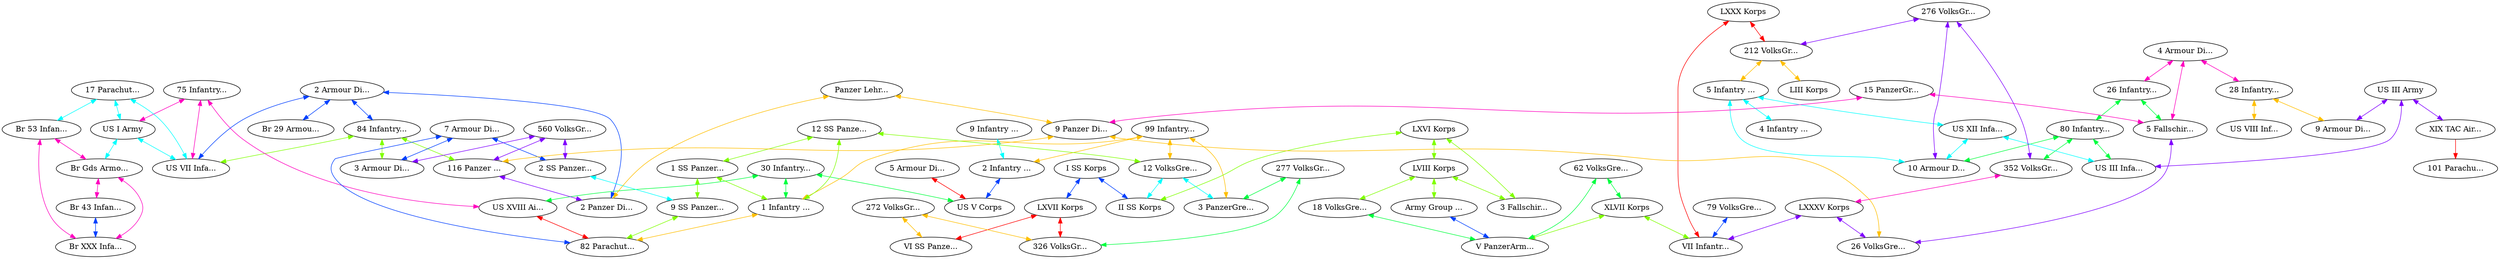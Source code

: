 graph x {
"US I Army" [pos="2.45833333333333,-2.19444444444444",label="US I Army"]
"US III Army" [pos="3.90277777777778,-7.36111111111111",label="US III Army"]
"US V Corps" [pos="5.125,-1.40277777777778",label="US V Corps"]
"Br XXX Infantry Corps" [pos="2.02777777777778,-0.777777777777778",label="Br XXX Infa..."]
"Br 53 Infantry Division" [pos="1.47222222222222,-1.51388888888889",label="Br 53 Infan..."]
"Br 43 Infantry Division" [pos="3.5,-0.777777777777778",label="Br 43 Infan..."]
"US VII Infantry Corps" [pos="2.5,-2.86111111111111",label="US VII Infa..."]
"84 Infantry Division" [pos="2.94444444444444,-3.48611111111111",label="84 Infantry..."]
"75 Infantry Division" [pos="3.36111111111111,-2.55555555555556",label="75 Infantry..."]
"30 Infantry Division" [pos="5.125,-2",label="30 Infantry..."]
"1 Infantry Division" [pos="5.72222222222222,-2.30555555555556",label="1 Infantry ..."]
"99 Infantry Division" [pos="6.25,-1.98611111111111",label="99 Infantry..."]
"2 Infantry Division" [pos="6.19444444444444,-1.38888888888889",label="2 Infantry ..."]
"9 Infantry Division" [pos="6.26388888888889,-0.861111111111111",label="9 Infantry ..."]
"US VIII Infantry Corps" [pos="2.95833333333333,-6.31944444444444",label="US VIII Inf..."]
"28 Infantry Division" [pos="3.66666666666667,-6.48611111111111",label="28 Infantry..."]
"26 Infantry Division" [pos="5.08333333333333,-6.61111111111111",label="26 Infantry..."]
"US III Infantry Corps" [pos="4.81944444444444,-7.41666666666667",label="US III Infa..."]
"80 Infantry Division" [pos="5.72222222222222,-6.86111111111111",label="80 Infantry..."]
"US XII Infantry Corps" [pos="5.97222222222222,-7.44444444444444",label="US XII Infa..."]
"5 Infantry Division" [pos="6.95833333333333,-7.20833333333333",label="5 Infantry ..."]
"4 Infantry Division" [pos="7.45833333333333,-7.48611111111111",label="4 Infantry ..."]
"Br Gds Armour Division" [pos="2.26388888888889,-1.40277777777778",label="Br Gds Armo..."]
"Br 29 Armour Brigade" [pos="1.48611111111111,-4.38888888888889",label="Br 29 Armou..."]
"2 Armour Division" [pos="2.06944444444444,-3.51388888888889",label="2 Armour Di..."]
"3 Armour Division" [pos="3.83333333333333,-3.30555555555556",label="3 Armour Di..."]
"7 Armour Division" [pos="4.38888888888889,-2.94444444444444",label="7 Armour Di..."]
"5 Armour Division" [pos="5.09722222222222,-0.777777777777778",label="5 Armour Di..."]
"9 Armour Division" [pos="3.23611111111111,-7",label="9 Armour Di..."]
"4 Armour Division" [pos="4.375,-6.58333333333333",label="4 Armour Di..."]
"10 Armour Division" [pos="6.375,-6.94444444444444",label="10 Armour D..."]
"US XVIII Airborne Corps" [pos="4.29166666666667,-2.18055555555556",label="US XVIII Ai..."]
"82 Parachute Division" [pos="4.97222222222222,-2.63888888888889",label="82 Parachut..."]
"17 Parachute Division" [pos="1.56944444444444,-2.43055555555556",label="17 Parachut..."]
"101 Parachute Division" [pos="4.61111111111111,-5.26388888888889",label="101 Parachu..."]
"XIX TAC Air Force" [pos="2.98611111111111,-7.47222222222222",label="XIX TAC Air..."]
"Army Group B" [pos="7.65277777777778,-4.45833333333333",label="Army Group ..."]
"V PanzerArmee" [pos="6.83333333333333,-4.27777777777778",label="V PanzerArm..."]
"VII Infantrie Armee" [pos="7.97222222222222,-5.5",label="VII Infantr..."]
"VI SS PanzerArmee" [pos="7.95833333333333,-0.763888888888889",label="VI SS Panze..."]
"LXVII Korps" [pos="8.02777777777778,-1.40277777777778",label="LXVII Korps"]
"I SS Korps" [pos="8.01388888888889,-1.93055555555556",label="I SS Korps"]
"II SS Korps" [pos="8,-2.47222222222222",label="II SS Korps"]
"LXVI Korps" [pos="7.97222222222222,-3.51388888888889",label="LXVI Korps"]
"LVIII Korps" [pos="7.45833333333333,-3.80555555555556",label="LVIII Korps"]
"XLVII Korps" [pos="6.63888888888889,-5.05555555555556",label="XLVII Korps"]
"LXXXV Korps" [pos="6.83333333333333,-5.68055555555556",label="LXXXV Korps"]
"LXXX Korps" [pos="8.02777777777778,-6.11111111111111",label="LXXX Korps"]
"LIII Korps" [pos="8.05555555555556,-6.91666666666667",label="LIII Korps"]
"12 SS Panzer Division" [pos="6.36111111111111,-2.72222222222222",label="12 SS Panze..."]
"1 SS Panzer Division" [pos="5.68055555555556,-2.84722222222222",label="1 SS Panzer..."]
"9 SS Panzer Division" [pos="5.125,-3.18055555555556",label="9 SS Panzer..."]
"2 SS Panzer Division" [pos="4.63888888888889,-3.51388888888889",label="2 SS Panzer..."]
"116 Panzer Division" [pos="3.30555555555556,-4",label="116 Panzer ..."]
"2 Panzer Division" [pos="2,-4.02777777777778",label="2 Panzer Di..."]
"Panzer Lehr Division" [pos="2.72222222222222,-4.63888888888889",label="Panzer Lehr..."]
"9 Panzer Division" [pos="4.01388888888889,-4.68055555555556",label="9 Panzer Di..."]
"3 PanzerGrenadire Division" [pos="7.08333333333333,-1.98611111111111",label="3 PanzerGre..."]
"15 PanzerGrenadire Division" [pos="3.80555555555556,-5.38888888888889",label="15 PanzerGr..."]
"3 Fallschirmj&#228;ger Division" [pos="7.22222222222222,-3.22222222222222",label="3 Fallschir..."]
"5 Fallschirmj&#228;ger Division" [pos="4.63888888888889,-5.94444444444444",label="5 Fallschir..."]
"272 VolksGrenadire Division" [pos="7.26388888888889,-0.694444444444444",label="272 VolksGr..."]
"326 VolksGrenadire Division" [pos="7.19444444444444,-1.125",label="326 VolksGr..."]
"277 VolksGrenadire Division" [pos="7.09722222222222,-1.55555555555556",label="277 VolksGr..."]
"12 VolksGrenadire Division" [pos="6.98611111111111,-2.48611111111111",label="12 VolksGre..."]
"560 VolksGrenadire Division" [pos="4.02777777777778,-3.77777777777778",label="560 VolksGr..."]
"18 VolksGrenadire Division" [pos="6.41666666666667,-3.65277777777778",label="18 VolksGre..."]
"62 VolksGrenadire Division" [pos="5.77777777777778,-4.41666666666667",label="62 VolksGre..."]
"79 VolksGrenadire Division" [pos="7.81944444444444,-5.04166666666667",label="79 VolksGre..."]
"26 VolksGrenadire Division" [pos="5.43055555555556,-5.27777777777778",label="26 VolksGre..."]
"352 VolksGrenadire Division" [pos="6.01388888888889,-6.19444444444444",label="352 VolksGr..."]
"276 VolksGrenadire Division" [pos="6.73611111111111,-6.5",label="276 VolksGr..."]
"212 VolksGrenadire Division" [pos="7.5,-6.56944444444444",label="212 VolksGr..."]
"Panzer Lehr Division" -- "9 Panzer Division" [dir="both",color="0.125,1,1"]
"Panzer Lehr Division" -- "2 Panzer Division" [dir="both",color="0.125,1,1"]
"LXVI Korps" -- "LVIII Korps" [dir="both",color="0.25,1,1"]
"LXVI Korps" -- "II SS Korps" [dir="both",color="0.25,1,1"]
"LXVI Korps" -- "3 Fallschirmj&#228;ger Division" [dir="both",color="0.25,1,1"]
"62 VolksGrenadire Division" -- "XLVII Korps" [dir="both",color="0.375,1,1"]
"62 VolksGrenadire Division" -- "V PanzerArmee" [dir="both",color="0.375,1,1"]
"17 Parachute Division" -- "US I Army" [dir="both",color="0.5,1,1"]
"17 Parachute Division" -- "US VII Infantry Corps" [dir="both",color="0.5,1,1"]
"17 Parachute Division" -- "Br 53 Infantry Division" [dir="both",color="0.5,1,1"]
"I SS Korps" -- "II SS Korps" [dir="both",color="0.625,1,1"]
"I SS Korps" -- "LXVII Korps" [dir="both",color="0.625,1,1"]
"US III Army" -- "US III Infantry Corps" [dir="both",color="0.75,1,1"]
"US III Army" -- "9 Armour Division" [dir="both",color="0.75,1,1"]
"US III Army" -- "XIX TAC Air Force" [dir="both",color="0.75,1,1"]
"75 Infantry Division" -- "US I Army" [dir="both",color="0.875,1,1"]
"75 Infantry Division" -- "US VII Infantry Corps" [dir="both",color="0.875,1,1"]
"75 Infantry Division" -- "US XVIII Airborne Corps" [dir="both",color="0.875,1,1"]
"LXXX Korps" -- "VII Infantrie Armee" [dir="both",color="1,1,1"]
"LXXX Korps" -- "212 VolksGrenadire Division" [dir="both",color="1,1,1"]
"272 VolksGrenadire Division" -- "326 VolksGrenadire Division" [dir="both",color="0.125,1,1"]
"272 VolksGrenadire Division" -- "VI SS PanzerArmee" [dir="both",color="0.125,1,1"]
"12 SS Panzer Division" -- "1 Infantry Division" [dir="both",color="0.25,1,1"]
"12 SS Panzer Division" -- "1 SS Panzer Division" [dir="both",color="0.25,1,1"]
"12 SS Panzer Division" -- "12 VolksGrenadire Division" [dir="both",color="0.25,1,1"]
"30 Infantry Division" -- "1 Infantry Division" [dir="both",color="0.375,1,1"]
"30 Infantry Division" -- "US V Corps" [dir="both",color="0.375,1,1"]
"30 Infantry Division" -- "US XVIII Airborne Corps" [dir="both",color="0.375,1,1"]
"US I Army" -- "US VII Infantry Corps" [dir="both",color="0.5,1,1"]
"US I Army" -- "Br Gds Armour Division" [dir="both",color="0.5,1,1"]
"2 Armour Division" -- "Br 29 Armour Brigade" [dir="both",color="0.625,1,1"]
"2 Armour Division" -- "US VII Infantry Corps" [dir="both",color="0.625,1,1"]
"2 Armour Division" -- "2 Panzer Division" [dir="both",color="0.625,1,1"]
"2 Armour Division" -- "84 Infantry Division" [dir="both",color="0.625,1,1"]
"560 VolksGrenadire Division" -- "3 Armour Division" [dir="both",color="0.75,1,1"]
"560 VolksGrenadire Division" -- "116 Panzer Division" [dir="both",color="0.75,1,1"]
"560 VolksGrenadire Division" -- "2 SS Panzer Division" [dir="both",color="0.75,1,1"]
"4 Armour Division" -- "28 Infantry Division" [dir="both",color="0.875,1,1"]
"4 Armour Division" -- "5 Fallschirmj&#228;ger Division" [dir="both",color="0.875,1,1"]
"4 Armour Division" -- "26 Infantry Division" [dir="both",color="0.875,1,1"]
"LXVII Korps" -- "326 VolksGrenadire Division" [dir="both",color="1,1,1"]
"LXVII Korps" -- "VI SS PanzerArmee" [dir="both",color="1,1,1"]
"99 Infantry Division" -- "1 Infantry Division" [dir="both",color="0.125,1,1"]
"99 Infantry Division" -- "12 VolksGrenadire Division" [dir="both",color="0.125,1,1"]
"99 Infantry Division" -- "3 PanzerGrenadire Division" [dir="both",color="0.125,1,1"]
"99 Infantry Division" -- "2 Infantry Division" [dir="both",color="0.125,1,1"]
"1 SS Panzer Division" -- "1 Infantry Division" [dir="both",color="0.25,1,1"]
"1 SS Panzer Division" -- "9 SS Panzer Division" [dir="both",color="0.25,1,1"]
"26 Infantry Division" -- "80 Infantry Division" [dir="both",color="0.375,1,1"]
"26 Infantry Division" -- "5 Fallschirmj&#228;ger Division" [dir="both",color="0.375,1,1"]
"9 Infantry Division" -- "2 Infantry Division" [dir="both",color="0.5,1,1"]
"7 Armour Division" -- "3 Armour Division" [dir="both",color="0.625,1,1"]
"7 Armour Division" -- "82 Parachute Division" [dir="both",color="0.625,1,1"]
"7 Armour Division" -- "2 SS Panzer Division" [dir="both",color="0.625,1,1"]
"15 PanzerGrenadire Division" -- "5 Fallschirmj&#228;ger Division" [dir="both",color="0.875,1,1"]
"15 PanzerGrenadire Division" -- "9 Panzer Division" [dir="both",color="0.875,1,1"]
"US XVIII Airborne Corps" -- "82 Parachute Division" [dir="both",color="1,1,1"]
"1 Infantry Division" -- "82 Parachute Division" [dir="both",color="0.125,1,1"]
"LVIII Korps" -- "Army Group B" [dir="both",color="0.25,1,1"]
"LVIII Korps" -- "3 Fallschirmj&#228;ger Division" [dir="both",color="0.25,1,1"]
"LVIII Korps" -- "18 VolksGrenadire Division" [dir="both",color="0.25,1,1"]
"18 VolksGrenadire Division" -- "V PanzerArmee" [dir="both",color="0.375,1,1"]
"12 VolksGrenadire Division" -- "II SS Korps" [dir="both",color="0.5,1,1"]
"12 VolksGrenadire Division" -- "3 PanzerGrenadire Division" [dir="both",color="0.5,1,1"]
"2 Infantry Division" -- "US V Corps" [dir="both",color="0.625,1,1"]
"276 VolksGrenadire Division" -- "352 VolksGrenadire Division" [dir="both",color="0.75,1,1"]
"276 VolksGrenadire Division" -- "10 Armour Division" [dir="both",color="0.75,1,1"]
"276 VolksGrenadire Division" -- "212 VolksGrenadire Division" [dir="both",color="0.75,1,1"]
"Br 53 Infantry Division" -- "Br XXX Infantry Corps" [dir="both",color="0.875,1,1"]
"Br 53 Infantry Division" -- "Br Gds Armour Division" [dir="both",color="0.875,1,1"]
"5 Armour Division" -- "US V Corps" [dir="both",color="1,1,1"]
"212 VolksGrenadire Division" -- "5 Infantry Division" [dir="both",color="0.125,1,1"]
"212 VolksGrenadire Division" -- "LIII Korps" [dir="both",color="0.125,1,1"]
"84 Infantry Division" -- "US VII Infantry Corps" [dir="both",color="0.25,1,1"]
"84 Infantry Division" -- "3 Armour Division" [dir="both",color="0.25,1,1"]
"84 Infantry Division" -- "116 Panzer Division" [dir="both",color="0.25,1,1"]
"80 Infantry Division" -- "352 VolksGrenadire Division" [dir="both",color="0.375,1,1"]
"80 Infantry Division" -- "US III Infantry Corps" [dir="both",color="0.375,1,1"]
"80 Infantry Division" -- "10 Armour Division" [dir="both",color="0.375,1,1"]
"5 Infantry Division" -- "4 Infantry Division" [dir="both",color="0.5,1,1"]
"5 Infantry Division" -- "US XII Infantry Corps" [dir="both",color="0.5,1,1"]
"5 Infantry Division" -- "10 Armour Division" [dir="both",color="0.5,1,1"]
"Army Group B" -- "V PanzerArmee" [dir="both",color="0.625,1,1"]
"5 Fallschirmj&#228;ger Division" -- "26 VolksGrenadire Division" [dir="both",color="0.75,1,1"]
"Br Gds Armour Division" -- "Br XXX Infantry Corps" [dir="both",color="0.875,1,1"]
"Br Gds Armour Division" -- "Br 43 Infantry Division" [dir="both",color="0.875,1,1"]
"XIX TAC Air Force" -- "101 Parachute Division" [dir="forward",color="1,1,1"]
"28 Infantry Division" -- "9 Armour Division" [dir="both",color="0.125,1,1"]
"28 Infantry Division" -- "US VIII Infantry Corps" [dir="both",color="0.125,1,1"]
"XLVII Korps" -- "VII Infantrie Armee" [dir="both",color="0.25,1,1"]
"XLVII Korps" -- "V PanzerArmee" [dir="both",color="0.25,1,1"]
"US XII Infantry Corps" -- "US III Infantry Corps" [dir="both",color="0.5,1,1"]
"US XII Infantry Corps" -- "10 Armour Division" [dir="both",color="0.5,1,1"]
"Br 43 Infantry Division" -- "Br XXX Infantry Corps" [dir="both",color="0.625,1,1"]
"352 VolksGrenadire Division" -- "LXXXV Korps" [dir="both",color="0.875,1,1"]
"9 Panzer Division" -- "116 Panzer Division" [dir="both",color="0.125,1,1"]
"9 Panzer Division" -- "26 VolksGrenadire Division" [dir="both",color="0.125,1,1"]
"277 VolksGrenadire Division" -- "3 PanzerGrenadire Division" [dir="both",color="0.375,1,1"]
"277 VolksGrenadire Division" -- "326 VolksGrenadire Division" [dir="both",color="0.375,1,1"]
"116 Panzer Division" -- "2 Panzer Division" [dir="both",color="0.75,1,1"]
"2 SS Panzer Division" -- "9 SS Panzer Division" [dir="both",color="0.5,1,1"]
"79 VolksGrenadire Division" -- "VII Infantrie Armee" [dir="both",color="0.625,1,1"]
"LXXXV Korps" -- "VII Infantrie Armee" [dir="both",color="0.75,1,1"]
"LXXXV Korps" -- "26 VolksGrenadire Division" [dir="both",color="0.75,1,1"]
"9 SS Panzer Division" -- "82 Parachute Division" [dir="both",color="0.25,1,1"]
}
